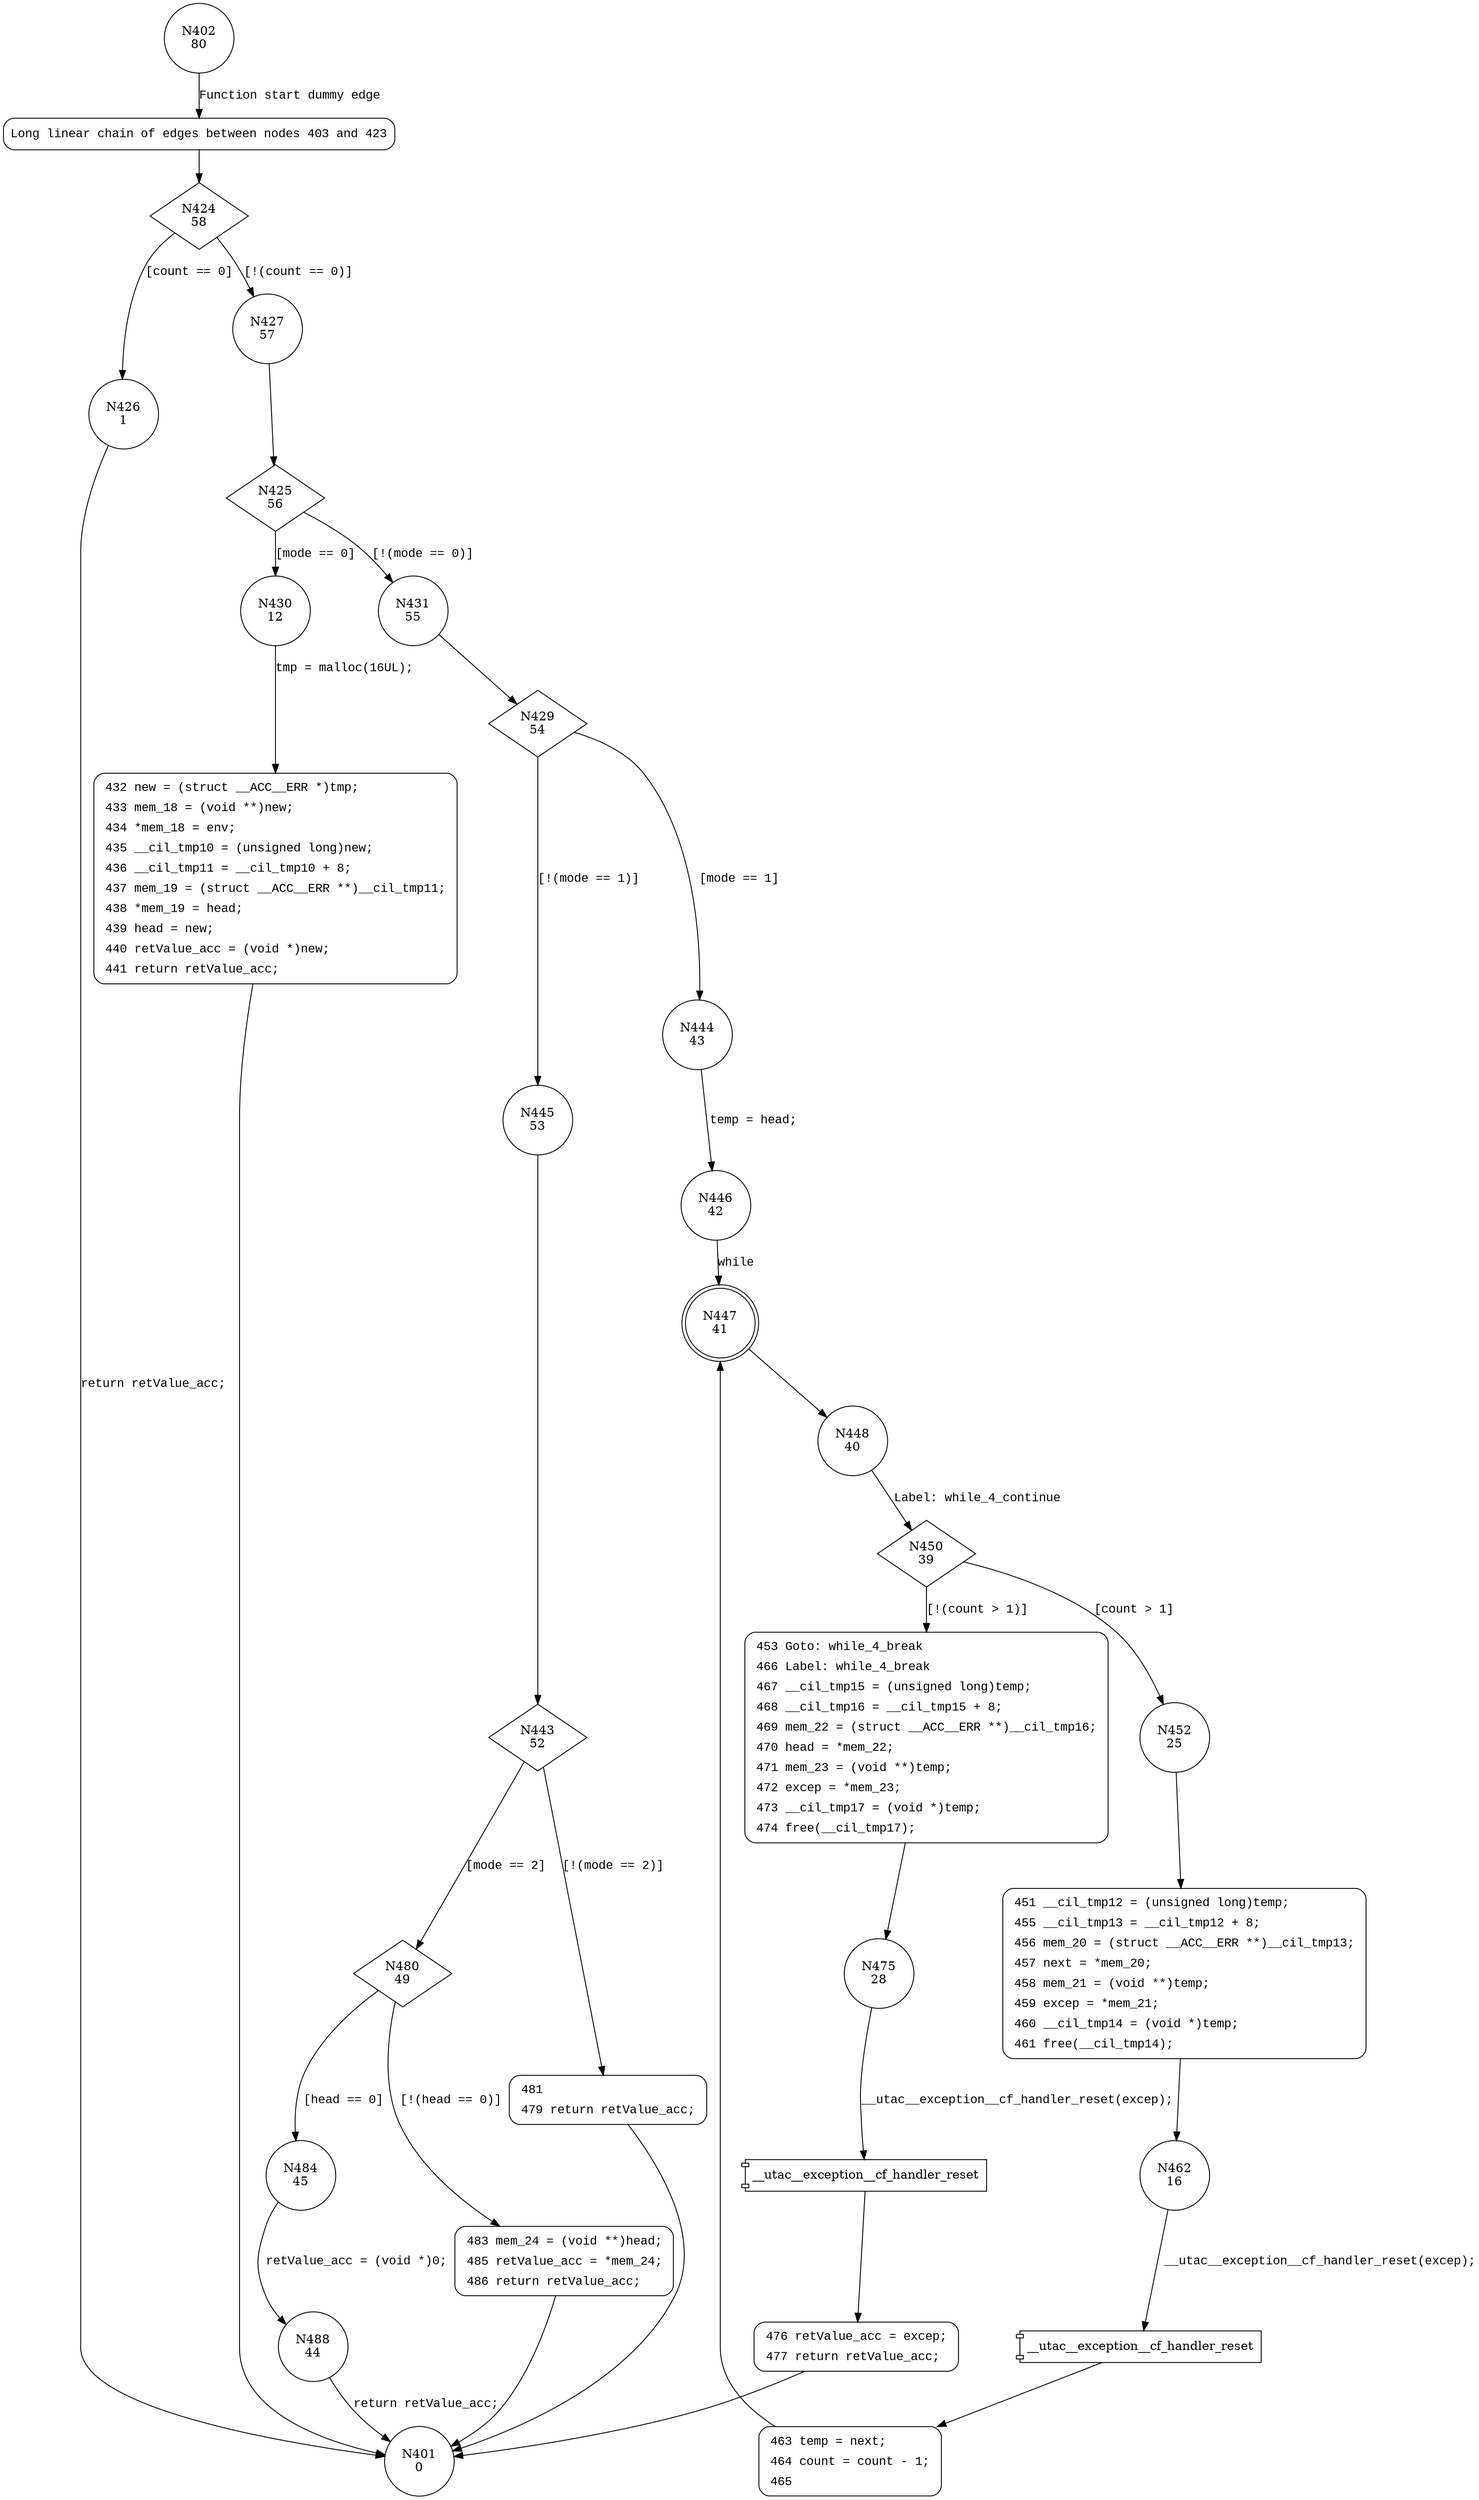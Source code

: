 digraph __utac__error_stack_mgt {
402 [shape="circle" label="N402\n80"]
403 [shape="circle" label="N403\n79"]
424 [shape="diamond" label="N424\n58"]
426 [shape="circle" label="N426\n1"]
427 [shape="circle" label="N427\n57"]
425 [shape="diamond" label="N425\n56"]
430 [shape="circle" label="N430\n12"]
431 [shape="circle" label="N431\n55"]
429 [shape="diamond" label="N429\n54"]
444 [shape="circle" label="N444\n43"]
445 [shape="circle" label="N445\n53"]
443 [shape="diamond" label="N443\n52"]
480 [shape="diamond" label="N480\n49"]
481 [shape="circle" label="N481\n51"]
484 [shape="circle" label="N484\n45"]
483 [shape="circle" label="N483\n48"]
488 [shape="circle" label="N488\n44"]
446 [shape="circle" label="N446\n42"]
447 [shape="doublecircle" label="N447\n41"]
448 [shape="circle" label="N448\n40"]
450 [shape="diamond" label="N450\n39"]
452 [shape="circle" label="N452\n25"]
453 [shape="circle" label="N453\n38"]
475 [shape="circle" label="N475\n28"]
476 [shape="circle" label="N476\n27"]
451 [shape="circle" label="N451\n24"]
462 [shape="circle" label="N462\n16"]
463 [shape="circle" label="N463\n15"]
432 [shape="circle" label="N432\n11"]
401 [shape="circle" label="N401\n0"]
403 [style="filled,bold" penwidth="1" fillcolor="white" fontname="Courier New" shape="Mrecord" label="Long linear chain of edges between nodes 403 and 423"]
403 -> 424[label=""]
481 [style="filled,bold" penwidth="1" fillcolor="white" fontname="Courier New" shape="Mrecord" label=<<table border="0" cellborder="0" cellpadding="3" bgcolor="white"><tr><td align="right">481</td><td align="left"></td></tr><tr><td align="right">479</td><td align="left">return retValue_acc;</td></tr></table>>]
481 -> 401[label=""]
483 [style="filled,bold" penwidth="1" fillcolor="white" fontname="Courier New" shape="Mrecord" label=<<table border="0" cellborder="0" cellpadding="3" bgcolor="white"><tr><td align="right">483</td><td align="left">mem_24 = (void **)head;</td></tr><tr><td align="right">485</td><td align="left">retValue_acc = *mem_24;</td></tr><tr><td align="right">486</td><td align="left">return retValue_acc;</td></tr></table>>]
483 -> 401[label=""]
453 [style="filled,bold" penwidth="1" fillcolor="white" fontname="Courier New" shape="Mrecord" label=<<table border="0" cellborder="0" cellpadding="3" bgcolor="white"><tr><td align="right">453</td><td align="left">Goto: while_4_break</td></tr><tr><td align="right">466</td><td align="left">Label: while_4_break</td></tr><tr><td align="right">467</td><td align="left">__cil_tmp15 = (unsigned long)temp;</td></tr><tr><td align="right">468</td><td align="left">__cil_tmp16 = __cil_tmp15 + 8;</td></tr><tr><td align="right">469</td><td align="left">mem_22 = (struct __ACC__ERR **)__cil_tmp16;</td></tr><tr><td align="right">470</td><td align="left">head = *mem_22;</td></tr><tr><td align="right">471</td><td align="left">mem_23 = (void **)temp;</td></tr><tr><td align="right">472</td><td align="left">excep = *mem_23;</td></tr><tr><td align="right">473</td><td align="left">__cil_tmp17 = (void *)temp;</td></tr><tr><td align="right">474</td><td align="left">free(__cil_tmp17);</td></tr></table>>]
453 -> 475[label=""]
476 [style="filled,bold" penwidth="1" fillcolor="white" fontname="Courier New" shape="Mrecord" label=<<table border="0" cellborder="0" cellpadding="3" bgcolor="white"><tr><td align="right">476</td><td align="left">retValue_acc = excep;</td></tr><tr><td align="right">477</td><td align="left">return retValue_acc;</td></tr></table>>]
476 -> 401[label=""]
451 [style="filled,bold" penwidth="1" fillcolor="white" fontname="Courier New" shape="Mrecord" label=<<table border="0" cellborder="0" cellpadding="3" bgcolor="white"><tr><td align="right">451</td><td align="left">__cil_tmp12 = (unsigned long)temp;</td></tr><tr><td align="right">455</td><td align="left">__cil_tmp13 = __cil_tmp12 + 8;</td></tr><tr><td align="right">456</td><td align="left">mem_20 = (struct __ACC__ERR **)__cil_tmp13;</td></tr><tr><td align="right">457</td><td align="left">next = *mem_20;</td></tr><tr><td align="right">458</td><td align="left">mem_21 = (void **)temp;</td></tr><tr><td align="right">459</td><td align="left">excep = *mem_21;</td></tr><tr><td align="right">460</td><td align="left">__cil_tmp14 = (void *)temp;</td></tr><tr><td align="right">461</td><td align="left">free(__cil_tmp14);</td></tr></table>>]
451 -> 462[label=""]
463 [style="filled,bold" penwidth="1" fillcolor="white" fontname="Courier New" shape="Mrecord" label=<<table border="0" cellborder="0" cellpadding="3" bgcolor="white"><tr><td align="right">463</td><td align="left">temp = next;</td></tr><tr><td align="right">464</td><td align="left">count = count - 1;</td></tr><tr><td align="right">465</td><td align="left"></td></tr></table>>]
463 -> 447[label=""]
432 [style="filled,bold" penwidth="1" fillcolor="white" fontname="Courier New" shape="Mrecord" label=<<table border="0" cellborder="0" cellpadding="3" bgcolor="white"><tr><td align="right">432</td><td align="left">new = (struct __ACC__ERR *)tmp;</td></tr><tr><td align="right">433</td><td align="left">mem_18 = (void **)new;</td></tr><tr><td align="right">434</td><td align="left">*mem_18 = env;</td></tr><tr><td align="right">435</td><td align="left">__cil_tmp10 = (unsigned long)new;</td></tr><tr><td align="right">436</td><td align="left">__cil_tmp11 = __cil_tmp10 + 8;</td></tr><tr><td align="right">437</td><td align="left">mem_19 = (struct __ACC__ERR **)__cil_tmp11;</td></tr><tr><td align="right">438</td><td align="left">*mem_19 = head;</td></tr><tr><td align="right">439</td><td align="left">head = new;</td></tr><tr><td align="right">440</td><td align="left">retValue_acc = (void *)new;</td></tr><tr><td align="right">441</td><td align="left">return retValue_acc;</td></tr></table>>]
432 -> 401[label=""]
402 -> 403 [label="Function start dummy edge" fontname="Courier New"]
424 -> 426 [label="[count == 0]" fontname="Courier New"]
424 -> 427 [label="[!(count == 0)]" fontname="Courier New"]
425 -> 430 [label="[mode == 0]" fontname="Courier New"]
425 -> 431 [label="[!(mode == 0)]" fontname="Courier New"]
429 -> 444 [label="[mode == 1]" fontname="Courier New"]
429 -> 445 [label="[!(mode == 1)]" fontname="Courier New"]
443 -> 480 [label="[mode == 2]" fontname="Courier New"]
443 -> 481 [label="[!(mode == 2)]" fontname="Courier New"]
480 -> 484 [label="[head == 0]" fontname="Courier New"]
480 -> 483 [label="[!(head == 0)]" fontname="Courier New"]
484 -> 488 [label="retValue_acc = (void *)0;" fontname="Courier New"]
444 -> 446 [label="temp = head;" fontname="Courier New"]
447 -> 448 [label="" fontname="Courier New"]
450 -> 452 [label="[count > 1]" fontname="Courier New"]
450 -> 453 [label="[!(count > 1)]" fontname="Courier New"]
100029 [shape="component" label="__utac__exception__cf_handler_reset"]
475 -> 100029 [label="__utac__exception__cf_handler_reset(excep);" fontname="Courier New"]
100029 -> 476 [label="" fontname="Courier New"]
452 -> 451 [label="" fontname="Courier New"]
100030 [shape="component" label="__utac__exception__cf_handler_reset"]
462 -> 100030 [label="__utac__exception__cf_handler_reset(excep);" fontname="Courier New"]
100030 -> 463 [label="" fontname="Courier New"]
430 -> 432 [label="tmp = malloc(16UL);" fontname="Courier New"]
426 -> 401 [label="return retValue_acc;" fontname="Courier New"]
427 -> 425 [label="" fontname="Courier New"]
431 -> 429 [label="" fontname="Courier New"]
445 -> 443 [label="" fontname="Courier New"]
488 -> 401 [label="return retValue_acc;" fontname="Courier New"]
446 -> 447 [label="while" fontname="Courier New"]
448 -> 450 [label="Label: while_4_continue" fontname="Courier New"]
}
